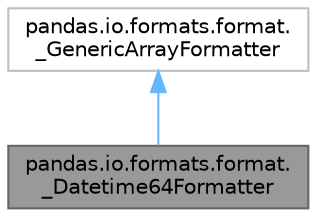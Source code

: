 digraph "pandas.io.formats.format._Datetime64Formatter"
{
 // LATEX_PDF_SIZE
  bgcolor="transparent";
  edge [fontname=Helvetica,fontsize=10,labelfontname=Helvetica,labelfontsize=10];
  node [fontname=Helvetica,fontsize=10,shape=box,height=0.2,width=0.4];
  Node1 [id="Node000001",label="pandas.io.formats.format.\l_Datetime64Formatter",height=0.2,width=0.4,color="gray40", fillcolor="grey60", style="filled", fontcolor="black",tooltip=" "];
  Node2 -> Node1 [id="edge1_Node000001_Node000002",dir="back",color="steelblue1",style="solid",tooltip=" "];
  Node2 [id="Node000002",label="pandas.io.formats.format.\l_GenericArrayFormatter",height=0.2,width=0.4,color="grey75", fillcolor="white", style="filled",URL="$db/dd3/classpandas_1_1io_1_1formats_1_1format_1_1__GenericArrayFormatter.html",tooltip=" "];
}
